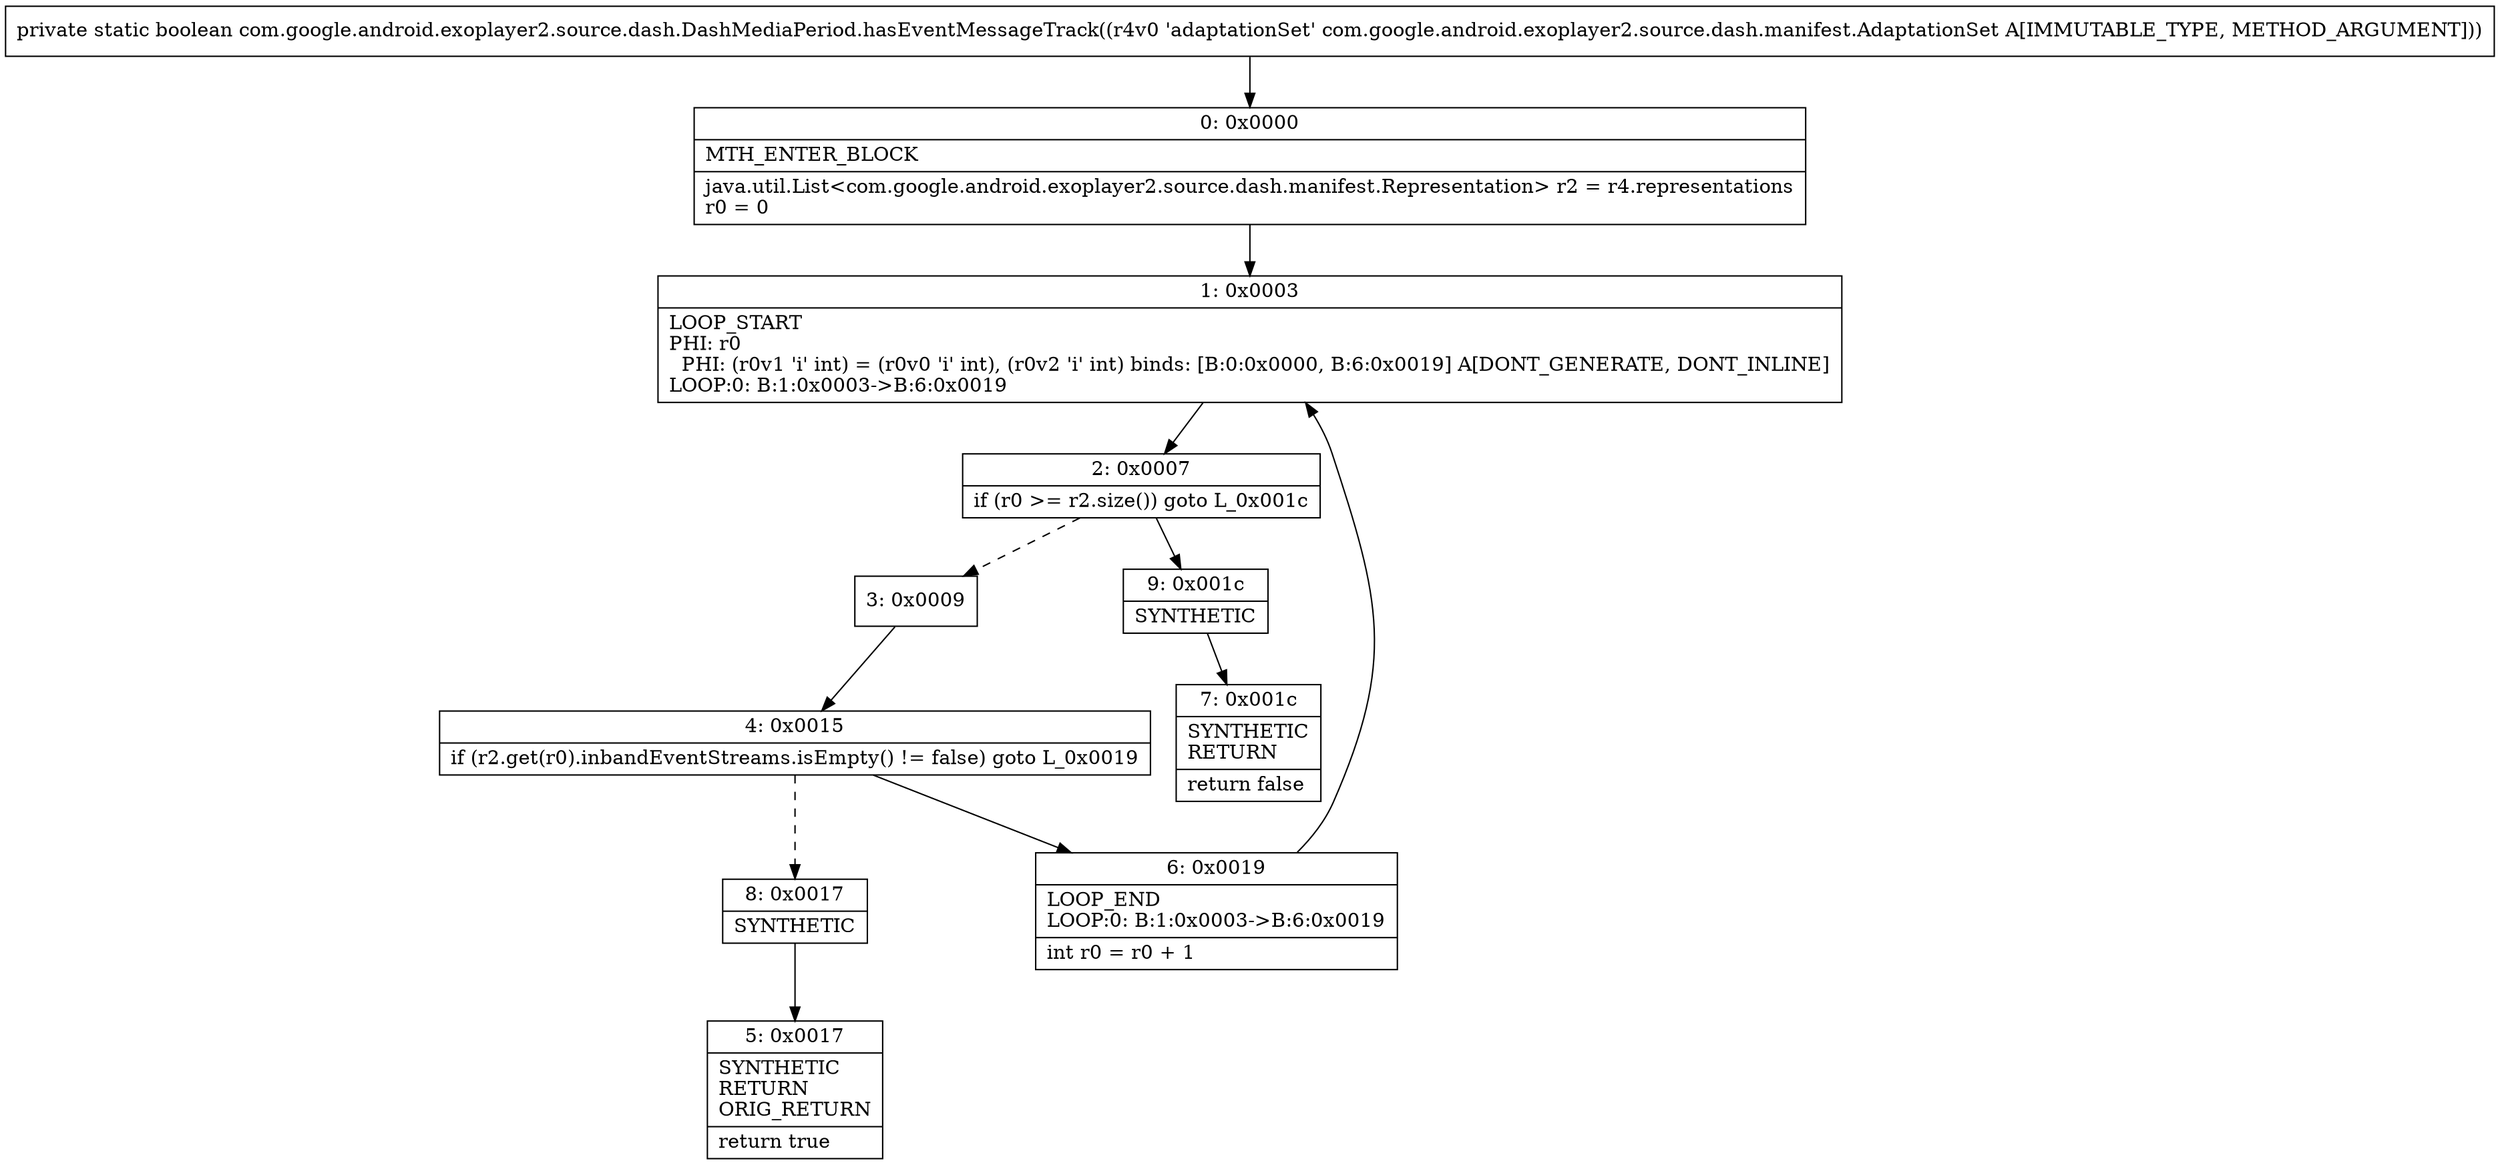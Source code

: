 digraph "CFG forcom.google.android.exoplayer2.source.dash.DashMediaPeriod.hasEventMessageTrack(Lcom\/google\/android\/exoplayer2\/source\/dash\/manifest\/AdaptationSet;)Z" {
Node_0 [shape=record,label="{0\:\ 0x0000|MTH_ENTER_BLOCK\l|java.util.List\<com.google.android.exoplayer2.source.dash.manifest.Representation\> r2 = r4.representations\lr0 = 0\l}"];
Node_1 [shape=record,label="{1\:\ 0x0003|LOOP_START\lPHI: r0 \l  PHI: (r0v1 'i' int) = (r0v0 'i' int), (r0v2 'i' int) binds: [B:0:0x0000, B:6:0x0019] A[DONT_GENERATE, DONT_INLINE]\lLOOP:0: B:1:0x0003\-\>B:6:0x0019\l}"];
Node_2 [shape=record,label="{2\:\ 0x0007|if (r0 \>= r2.size()) goto L_0x001c\l}"];
Node_3 [shape=record,label="{3\:\ 0x0009}"];
Node_4 [shape=record,label="{4\:\ 0x0015|if (r2.get(r0).inbandEventStreams.isEmpty() != false) goto L_0x0019\l}"];
Node_5 [shape=record,label="{5\:\ 0x0017|SYNTHETIC\lRETURN\lORIG_RETURN\l|return true\l}"];
Node_6 [shape=record,label="{6\:\ 0x0019|LOOP_END\lLOOP:0: B:1:0x0003\-\>B:6:0x0019\l|int r0 = r0 + 1\l}"];
Node_7 [shape=record,label="{7\:\ 0x001c|SYNTHETIC\lRETURN\l|return false\l}"];
Node_8 [shape=record,label="{8\:\ 0x0017|SYNTHETIC\l}"];
Node_9 [shape=record,label="{9\:\ 0x001c|SYNTHETIC\l}"];
MethodNode[shape=record,label="{private static boolean com.google.android.exoplayer2.source.dash.DashMediaPeriod.hasEventMessageTrack((r4v0 'adaptationSet' com.google.android.exoplayer2.source.dash.manifest.AdaptationSet A[IMMUTABLE_TYPE, METHOD_ARGUMENT])) }"];
MethodNode -> Node_0;
Node_0 -> Node_1;
Node_1 -> Node_2;
Node_2 -> Node_3[style=dashed];
Node_2 -> Node_9;
Node_3 -> Node_4;
Node_4 -> Node_6;
Node_4 -> Node_8[style=dashed];
Node_6 -> Node_1;
Node_8 -> Node_5;
Node_9 -> Node_7;
}


